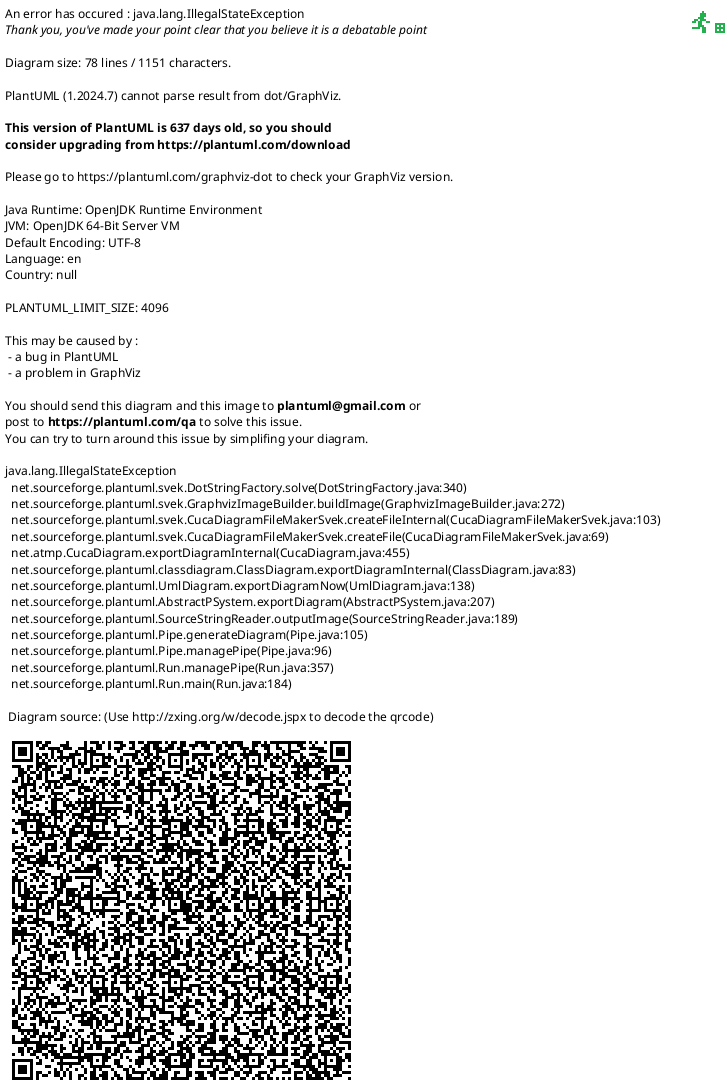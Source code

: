 @startuml restaurant_corona

hide circle
skinparam Linetype ortho
skinparam Ranksep 60
skinparam Nodesep 100

entity User {
  * id: Int
  ---
  * email: String
  * name: String
  * surname: String
  * phoneNumber: String
  * hashedPassword: String
  * createdAt: DateTime
  deletedAt: DateTime
  * role: String
}

entity Order {
  * id: Int
  ---
  * creatorId: Int
  * totalPrice: Decimal
}

entity MenuItem {
  * id: Int
  ---
  * description: String
  * price: Decimal
  * type: String
  * restaurantId: Int
  * isListed: Boolean
}

entity Menu {
  * id: Int
  ---
  * date: DateTime
}

entity Restaurant {
  * id: Int
  ---
  * name: String
  photo: String
  * description: String
  * createdAt: DateTime
  deletedAt: DateTime
}

entity OpeningHour {
  * id: Int
  ---
  * dayOfWeek: Int
  * openingTime: DateTime
  * closingTime: DateTime
}

entity Address {
  * id: Int
  ---
  * address: String
  * city: String
  * zipCode: String
}

User ||..o{ Order : "creates"
User |o..|{ Address
Restaurant |o..|| Address
Order }o..|{ MenuItem : "contains"
Menu }o..|| Restaurant : "belongs to"
Menu ||..|{ MenuItem
Restaurant ||..|{ OpeningHour

@enduml